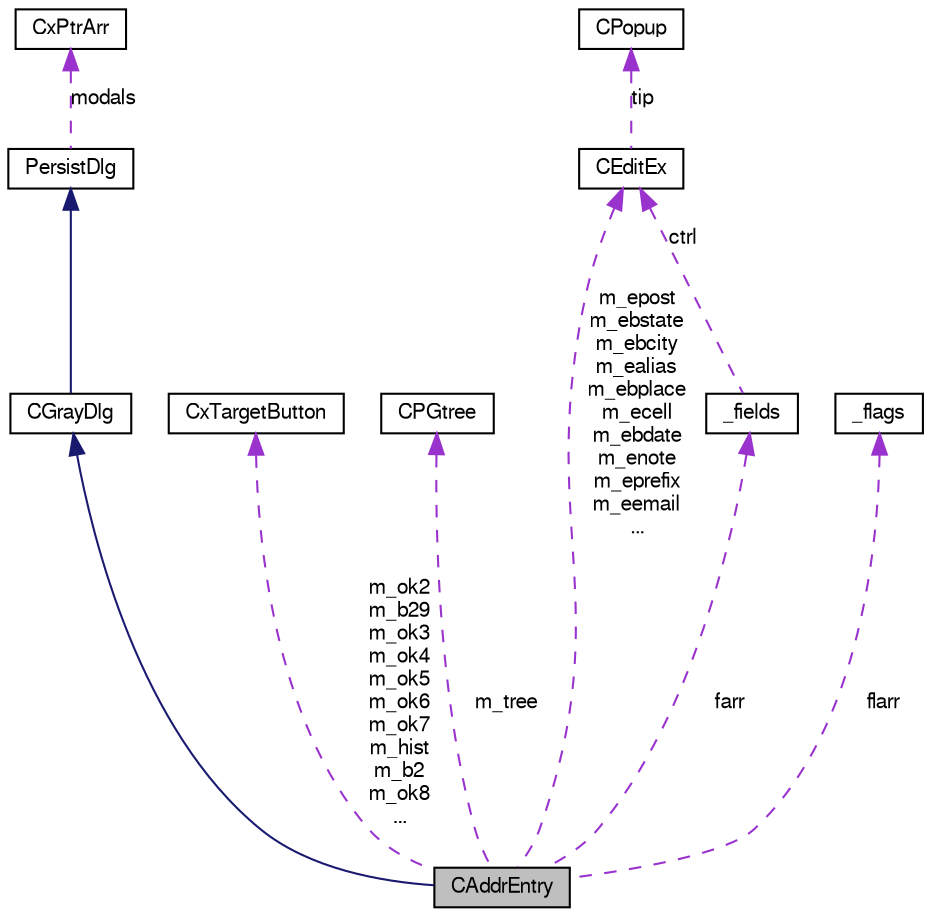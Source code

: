 digraph G
{
  edge [fontname="FreeSans",fontsize="10",labelfontname="FreeSans",labelfontsize="10"];
  node [fontname="FreeSans",fontsize="10",shape=record];
  Node1 [label="CAddrEntry",height=0.2,width=0.4,color="black", fillcolor="grey75", style="filled" fontcolor="black"];
  Node2 -> Node1 [dir=back,color="midnightblue",fontsize="10",style="solid",fontname="FreeSans"];
  Node2 [label="CGrayDlg",height=0.2,width=0.4,color="black", fillcolor="white", style="filled",URL="$class_c_gray_dlg.html"];
  Node3 -> Node2 [dir=back,color="midnightblue",fontsize="10",style="solid",fontname="FreeSans"];
  Node3 [label="PersistDlg",height=0.2,width=0.4,color="black", fillcolor="white", style="filled",URL="$class_persist_dlg.html"];
  Node4 -> Node3 [dir=back,color="darkorchid3",fontsize="10",style="dashed",label="modals",fontname="FreeSans"];
  Node4 [label="CxPtrArr",height=0.2,width=0.4,color="black", fillcolor="white", style="filled",URL="$class_cx_ptr_arr.html"];
  Node5 -> Node1 [dir=back,color="darkorchid3",fontsize="10",style="dashed",label="m_ok2\nm_b29\nm_ok3\nm_ok4\nm_ok5\nm_ok6\nm_ok7\nm_hist\nm_b2\nm_ok8\n...",fontname="FreeSans"];
  Node5 [label="CxTargetButton",height=0.2,width=0.4,color="black", fillcolor="white", style="filled",URL="$class_cx_target_button.html"];
  Node6 -> Node1 [dir=back,color="darkorchid3",fontsize="10",style="dashed",label="m_tree",fontname="FreeSans"];
  Node6 [label="CPGtree",height=0.2,width=0.4,color="black", fillcolor="white", style="filled",URL="$class_c_p_gtree.html"];
  Node7 -> Node1 [dir=back,color="darkorchid3",fontsize="10",style="dashed",label="farr",fontname="FreeSans"];
  Node7 [label="_fields",height=0.2,width=0.4,color="black", fillcolor="white", style="filled",URL="$struct__fields.html"];
  Node8 -> Node7 [dir=back,color="darkorchid3",fontsize="10",style="dashed",label="ctrl",fontname="FreeSans"];
  Node8 [label="CEditEx",height=0.2,width=0.4,color="black", fillcolor="white", style="filled",URL="$class_c_edit_ex.html"];
  Node9 -> Node8 [dir=back,color="darkorchid3",fontsize="10",style="dashed",label="tip",fontname="FreeSans"];
  Node9 [label="CPopup",height=0.2,width=0.4,color="black", fillcolor="white", style="filled",URL="$class_c_popup.html"];
  Node10 -> Node1 [dir=back,color="darkorchid3",fontsize="10",style="dashed",label="flarr",fontname="FreeSans"];
  Node10 [label="_flags",height=0.2,width=0.4,color="black", fillcolor="white", style="filled",URL="$struct__flags.html"];
  Node8 -> Node1 [dir=back,color="darkorchid3",fontsize="10",style="dashed",label="m_epost\nm_ebstate\nm_ebcity\nm_ealias\nm_ebplace\nm_ecell\nm_ebdate\nm_enote\nm_eprefix\nm_eemail\n...",fontname="FreeSans"];
}
